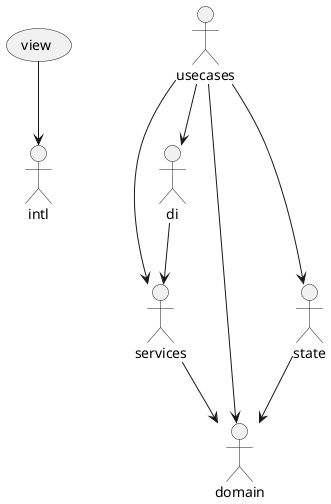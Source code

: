 @startuml
    (view) --> intl
    
    services --> domain

    state --> domain

    usecases --> di
    usecases --> services
    usecases --> domain
    usecases --> state

    di --> services
@enduml